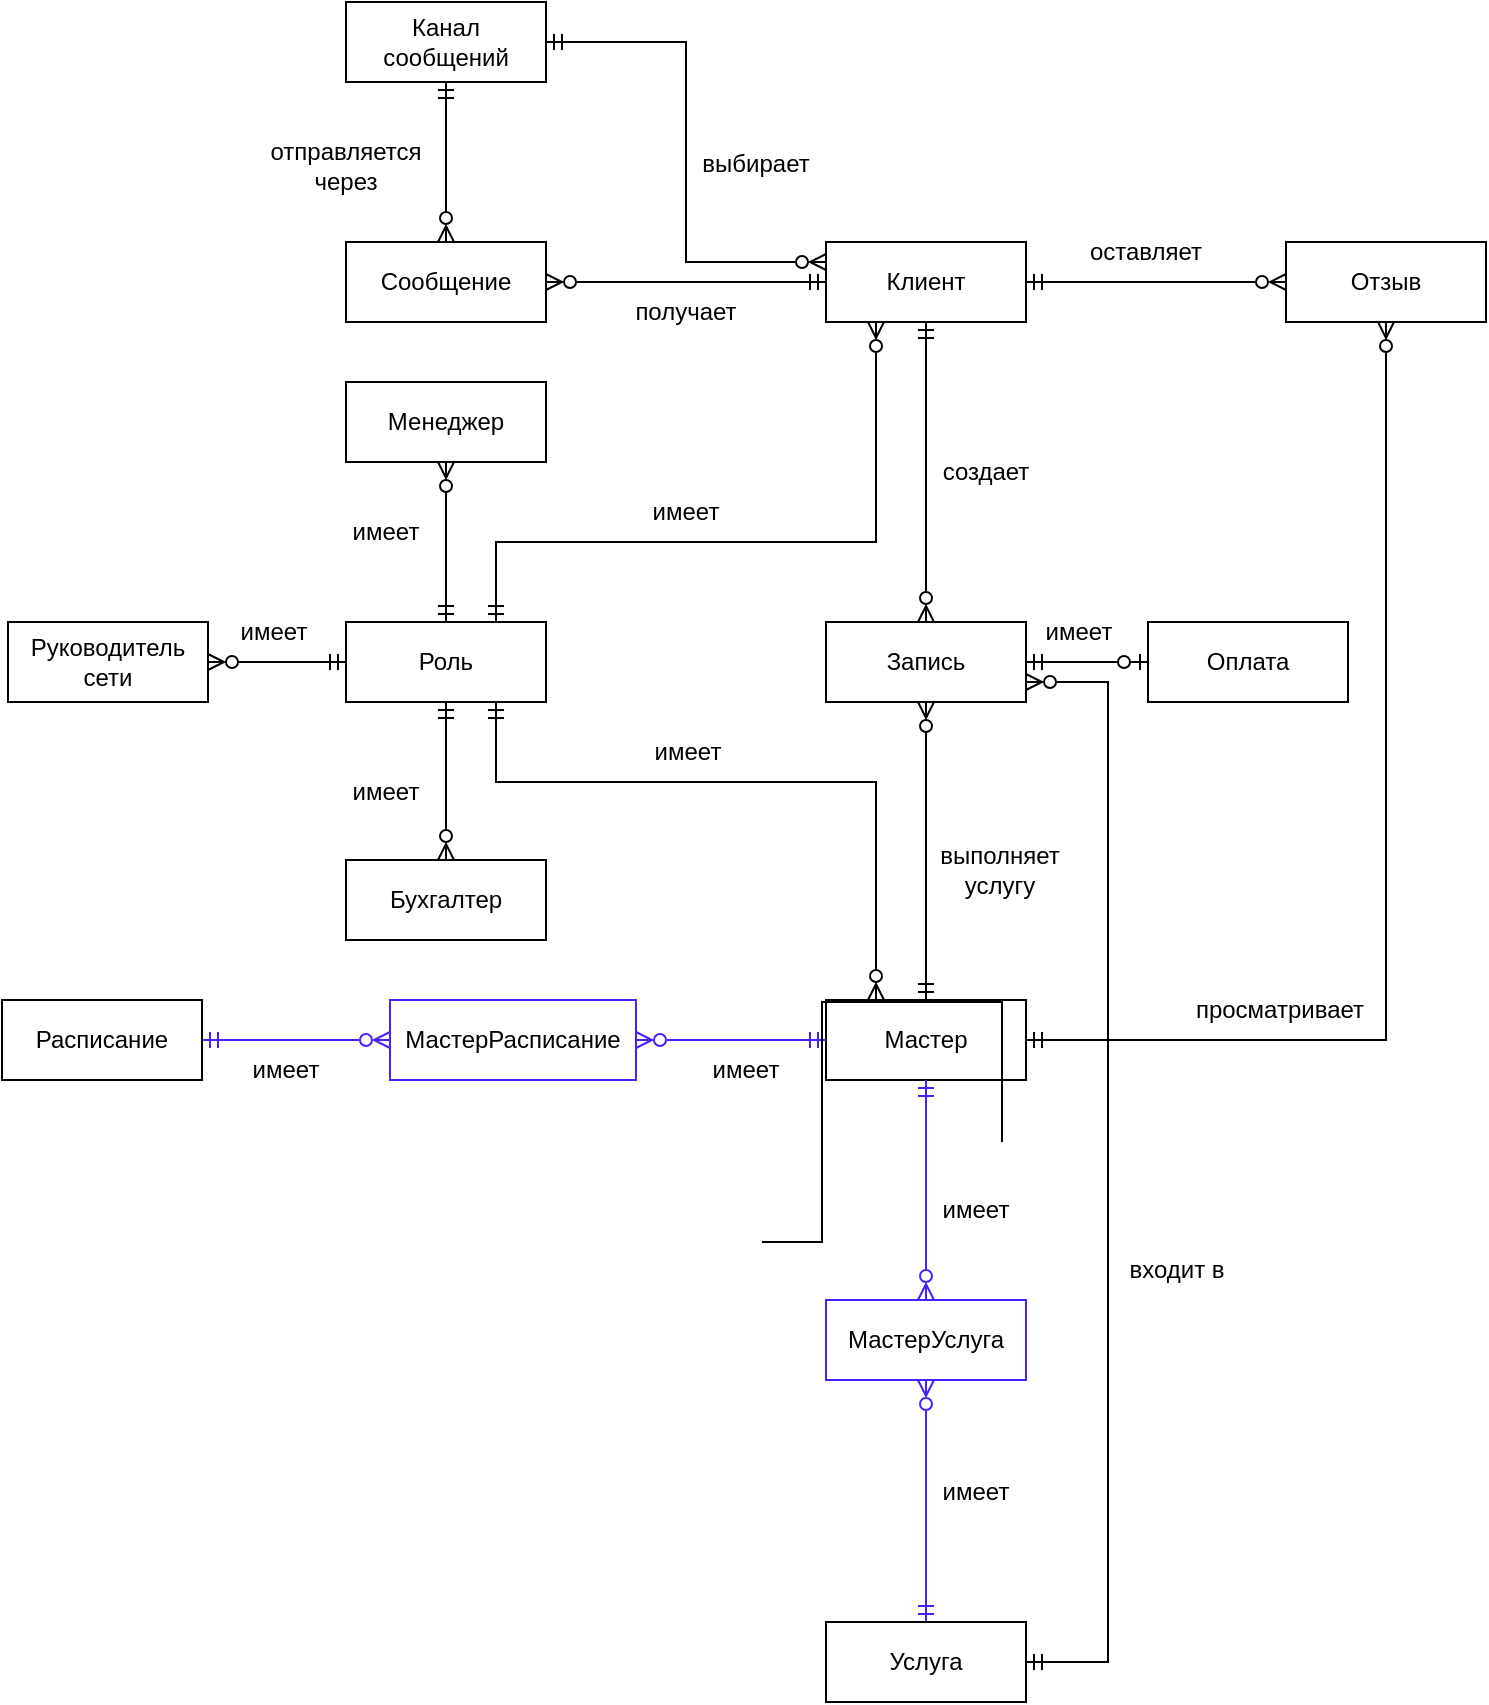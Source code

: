 <mxfile version="28.2.4">
  <diagram name="Страница — 1" id="YUX7DWgcnZGmyURT4JBm">
    <mxGraphModel dx="2066" dy="1152" grid="1" gridSize="10" guides="1" tooltips="1" connect="1" arrows="1" fold="1" page="1" pageScale="1" pageWidth="827" pageHeight="1169" math="0" shadow="0">
      <root>
        <mxCell id="0" />
        <mxCell id="1" parent="0" />
        <mxCell id="yFlfa8_nL1QR6vS2ZH1_-30" value="имеет" style="text;html=1;align=center;verticalAlign=middle;whiteSpace=wrap;rounded=0;" parent="1" vertex="1">
          <mxGeometry x="544" y="420" width="69" height="30" as="geometry" />
        </mxCell>
        <mxCell id="yFlfa8_nL1QR6vS2ZH1_-52" value="имеет" style="text;html=1;align=center;verticalAlign=middle;whiteSpace=wrap;rounded=0;" parent="1" vertex="1">
          <mxGeometry x="146" y="420" width="60" height="30" as="geometry" />
        </mxCell>
        <mxCell id="yFlfa8_nL1QR6vS2ZH1_-14" style="edgeStyle=orthogonalEdgeStyle;rounded=0;orthogonalLoop=1;jettySize=auto;html=1;entryX=0.5;entryY=0;entryDx=0;entryDy=0;startArrow=ERmandOne;startFill=0;endArrow=ERzeroToMany;endFill=0;" parent="1" source="yFlfa8_nL1QR6vS2ZH1_-1" target="yFlfa8_nL1QR6vS2ZH1_-6" edge="1">
          <mxGeometry relative="1" as="geometry" />
        </mxCell>
        <mxCell id="yFlfa8_nL1QR6vS2ZH1_-25" style="edgeStyle=orthogonalEdgeStyle;rounded=0;orthogonalLoop=1;jettySize=auto;html=1;entryX=0;entryY=0.5;entryDx=0;entryDy=0;startArrow=ERmandOne;startFill=0;endArrow=ERzeroToMany;endFill=0;" parent="1" source="yFlfa8_nL1QR6vS2ZH1_-1" target="yFlfa8_nL1QR6vS2ZH1_-13" edge="1">
          <mxGeometry relative="1" as="geometry" />
        </mxCell>
        <mxCell id="yFlfa8_nL1QR6vS2ZH1_-29" style="edgeStyle=orthogonalEdgeStyle;rounded=0;orthogonalLoop=1;jettySize=auto;html=1;entryX=0;entryY=0.5;entryDx=0;entryDy=0;endArrow=ERzeroToOne;endFill=0;startArrow=ERmandOne;startFill=0;exitX=1;exitY=0.5;exitDx=0;exitDy=0;" parent="1" source="yFlfa8_nL1QR6vS2ZH1_-6" target="yFlfa8_nL1QR6vS2ZH1_-7" edge="1">
          <mxGeometry relative="1" as="geometry" />
        </mxCell>
        <mxCell id="yFlfa8_nL1QR6vS2ZH1_-45" style="edgeStyle=orthogonalEdgeStyle;rounded=0;orthogonalLoop=1;jettySize=auto;html=1;exitX=0.25;exitY=1;exitDx=0;exitDy=0;entryX=0.75;entryY=0;entryDx=0;entryDy=0;endArrow=ERmandOne;endFill=0;startArrow=ERzeroToMany;startFill=0;" parent="1" source="yFlfa8_nL1QR6vS2ZH1_-1" target="yFlfa8_nL1QR6vS2ZH1_-8" edge="1">
          <mxGeometry relative="1" as="geometry">
            <Array as="points">
              <mxPoint x="477" y="390" />
              <mxPoint x="287" y="390" />
            </Array>
          </mxGeometry>
        </mxCell>
        <mxCell id="yFlfa8_nL1QR6vS2ZH1_-1" value="Клиент" style="whiteSpace=wrap;html=1;align=center;" parent="1" vertex="1">
          <mxGeometry x="452" y="240" width="100" height="40" as="geometry" />
        </mxCell>
        <mxCell id="yFlfa8_nL1QR6vS2ZH1_-43" style="edgeStyle=orthogonalEdgeStyle;rounded=0;orthogonalLoop=1;jettySize=auto;html=1;exitX=0.5;exitY=1;exitDx=0;exitDy=0;entryX=0.5;entryY=0;entryDx=0;entryDy=0;endArrow=ERmandOne;endFill=0;startArrow=ERzeroToMany;startFill=0;" parent="1" source="yFlfa8_nL1QR6vS2ZH1_-2" target="yFlfa8_nL1QR6vS2ZH1_-8" edge="1">
          <mxGeometry relative="1" as="geometry" />
        </mxCell>
        <mxCell id="yFlfa8_nL1QR6vS2ZH1_-2" value="Менеджер" style="whiteSpace=wrap;html=1;align=center;" parent="1" vertex="1">
          <mxGeometry x="212" y="310" width="100" height="40" as="geometry" />
        </mxCell>
        <mxCell id="yFlfa8_nL1QR6vS2ZH1_-20" style="edgeStyle=orthogonalEdgeStyle;rounded=0;orthogonalLoop=1;jettySize=auto;html=1;entryX=1;entryY=0.5;entryDx=0;entryDy=0;startArrow=ERzeroToMany;startFill=0;endArrow=ERmandOne;endFill=0;strokeColor=#4621FF;exitX=0;exitY=0.5;exitDx=0;exitDy=0;" parent="1" source="yFlfa8_nL1QR6vS2ZH1_-58" target="yFlfa8_nL1QR6vS2ZH1_-12" edge="1">
          <mxGeometry relative="1" as="geometry" />
        </mxCell>
        <mxCell id="yFlfa8_nL1QR6vS2ZH1_-32" style="edgeStyle=orthogonalEdgeStyle;rounded=0;orthogonalLoop=1;jettySize=auto;html=1;exitX=1;exitY=0.5;exitDx=0;exitDy=0;entryX=0.5;entryY=1;entryDx=0;entryDy=0;startArrow=ERmandOne;startFill=0;endArrow=ERzeroToMany;endFill=0;" parent="1" source="yFlfa8_nL1QR6vS2ZH1_-3" target="yFlfa8_nL1QR6vS2ZH1_-13" edge="1">
          <mxGeometry relative="1" as="geometry" />
        </mxCell>
        <mxCell id="yFlfa8_nL1QR6vS2ZH1_-34" style="edgeStyle=orthogonalEdgeStyle;rounded=0;orthogonalLoop=1;jettySize=auto;html=1;exitX=0.5;exitY=1;exitDx=0;exitDy=0;entryX=0.5;entryY=0;entryDx=0;entryDy=0;endArrow=ERmandOne;endFill=0;startArrow=ERzeroToMany;startFill=0;strokeColor=#4621FF;" parent="1" source="yFlfa8_nL1QR6vS2ZH1_-62" target="yFlfa8_nL1QR6vS2ZH1_-9" edge="1">
          <mxGeometry relative="1" as="geometry" />
        </mxCell>
        <mxCell id="yFlfa8_nL1QR6vS2ZH1_-46" style="edgeStyle=orthogonalEdgeStyle;rounded=0;orthogonalLoop=1;jettySize=auto;html=1;exitX=0.25;exitY=0;exitDx=0;exitDy=0;entryX=0.75;entryY=1;entryDx=0;entryDy=0;endArrow=ERmandOne;endFill=0;startArrow=ERzeroToMany;startFill=0;" parent="1" source="yFlfa8_nL1QR6vS2ZH1_-3" target="yFlfa8_nL1QR6vS2ZH1_-8" edge="1">
          <mxGeometry relative="1" as="geometry">
            <Array as="points">
              <mxPoint x="477" y="510" />
              <mxPoint x="287" y="510" />
            </Array>
          </mxGeometry>
        </mxCell>
        <mxCell id="yFlfa8_nL1QR6vS2ZH1_-3" value="Мастер" style="whiteSpace=wrap;html=1;align=center;" parent="1" vertex="1">
          <mxGeometry x="452" y="619" width="100" height="40" as="geometry" />
        </mxCell>
        <mxCell id="yFlfa8_nL1QR6vS2ZH1_-44" style="edgeStyle=orthogonalEdgeStyle;rounded=0;orthogonalLoop=1;jettySize=auto;html=1;exitX=0.5;exitY=0;exitDx=0;exitDy=0;entryX=0.5;entryY=1;entryDx=0;entryDy=0;endArrow=ERmandOne;endFill=0;startArrow=ERzeroToMany;startFill=0;" parent="1" source="yFlfa8_nL1QR6vS2ZH1_-4" target="yFlfa8_nL1QR6vS2ZH1_-8" edge="1">
          <mxGeometry relative="1" as="geometry" />
        </mxCell>
        <mxCell id="yFlfa8_nL1QR6vS2ZH1_-4" value="Бухгалтер" style="whiteSpace=wrap;html=1;align=center;" parent="1" vertex="1">
          <mxGeometry x="212" y="549" width="100" height="40" as="geometry" />
        </mxCell>
        <mxCell id="yFlfa8_nL1QR6vS2ZH1_-51" style="edgeStyle=orthogonalEdgeStyle;rounded=0;orthogonalLoop=1;jettySize=auto;html=1;entryX=0;entryY=0.5;entryDx=0;entryDy=0;startArrow=ERzeroToMany;startFill=0;endArrow=ERmandOne;endFill=0;" parent="1" source="yFlfa8_nL1QR6vS2ZH1_-5" target="yFlfa8_nL1QR6vS2ZH1_-8" edge="1">
          <mxGeometry relative="1" as="geometry" />
        </mxCell>
        <mxCell id="yFlfa8_nL1QR6vS2ZH1_-5" value="Руководитель сети" style="whiteSpace=wrap;html=1;align=center;" parent="1" vertex="1">
          <mxGeometry x="43" y="430" width="100" height="40" as="geometry" />
        </mxCell>
        <mxCell id="yFlfa8_nL1QR6vS2ZH1_-21" style="edgeStyle=orthogonalEdgeStyle;rounded=0;orthogonalLoop=1;jettySize=auto;html=1;startArrow=ERzeroToMany;startFill=0;endArrow=ERmandOne;endFill=0;" parent="1" source="yFlfa8_nL1QR6vS2ZH1_-6" target="yFlfa8_nL1QR6vS2ZH1_-3" edge="1">
          <mxGeometry relative="1" as="geometry" />
        </mxCell>
        <mxCell id="yFlfa8_nL1QR6vS2ZH1_-6" value="Запись" style="whiteSpace=wrap;html=1;align=center;" parent="1" vertex="1">
          <mxGeometry x="452" y="430" width="100" height="40" as="geometry" />
        </mxCell>
        <mxCell id="yFlfa8_nL1QR6vS2ZH1_-7" value="Оплата" style="whiteSpace=wrap;html=1;align=center;" parent="1" vertex="1">
          <mxGeometry x="613" y="430" width="100" height="40" as="geometry" />
        </mxCell>
        <mxCell id="yFlfa8_nL1QR6vS2ZH1_-8" value="Роль" style="whiteSpace=wrap;html=1;align=center;" parent="1" vertex="1">
          <mxGeometry x="212" y="430" width="100" height="40" as="geometry" />
        </mxCell>
        <mxCell id="yFlfa8_nL1QR6vS2ZH1_-55" style="edgeStyle=orthogonalEdgeStyle;rounded=0;orthogonalLoop=1;jettySize=auto;html=1;exitX=1;exitY=0.5;exitDx=0;exitDy=0;entryX=1;entryY=0.75;entryDx=0;entryDy=0;endArrow=ERzeroToMany;endFill=0;startArrow=ERmandOne;startFill=0;" parent="1" source="yFlfa8_nL1QR6vS2ZH1_-9" target="yFlfa8_nL1QR6vS2ZH1_-6" edge="1">
          <mxGeometry relative="1" as="geometry">
            <Array as="points">
              <mxPoint x="593" y="950" />
              <mxPoint x="593" y="460" />
            </Array>
          </mxGeometry>
        </mxCell>
        <mxCell id="yFlfa8_nL1QR6vS2ZH1_-9" value="Услуга" style="whiteSpace=wrap;html=1;align=center;" parent="1" vertex="1">
          <mxGeometry x="452" y="930" width="100" height="40" as="geometry" />
        </mxCell>
        <mxCell id="yFlfa8_nL1QR6vS2ZH1_-41" style="edgeStyle=orthogonalEdgeStyle;rounded=0;orthogonalLoop=1;jettySize=auto;html=1;exitX=1;exitY=0.5;exitDx=0;exitDy=0;entryX=0;entryY=0.25;entryDx=0;entryDy=0;startArrow=ERmandOne;startFill=0;endArrow=ERzeroToMany;endFill=0;strokeColor=#000000;" parent="1" source="yFlfa8_nL1QR6vS2ZH1_-10" target="yFlfa8_nL1QR6vS2ZH1_-1" edge="1">
          <mxGeometry relative="1" as="geometry" />
        </mxCell>
        <mxCell id="yFlfa8_nL1QR6vS2ZH1_-10" value="Канал сообщений" style="whiteSpace=wrap;html=1;align=center;" parent="1" vertex="1">
          <mxGeometry x="212" y="120" width="100" height="40" as="geometry" />
        </mxCell>
        <mxCell id="yFlfa8_nL1QR6vS2ZH1_-36" style="edgeStyle=orthogonalEdgeStyle;rounded=0;orthogonalLoop=1;jettySize=auto;html=1;exitX=0.5;exitY=0;exitDx=0;exitDy=0;entryX=0.5;entryY=1;entryDx=0;entryDy=0;endArrow=ERmandOne;endFill=0;startArrow=ERzeroToMany;startFill=0;" parent="1" source="yFlfa8_nL1QR6vS2ZH1_-11" target="yFlfa8_nL1QR6vS2ZH1_-10" edge="1">
          <mxGeometry relative="1" as="geometry" />
        </mxCell>
        <mxCell id="yFlfa8_nL1QR6vS2ZH1_-39" style="edgeStyle=orthogonalEdgeStyle;rounded=0;orthogonalLoop=1;jettySize=auto;html=1;exitX=1;exitY=0.5;exitDx=0;exitDy=0;entryX=0;entryY=0.5;entryDx=0;entryDy=0;startArrow=ERzeroToMany;startFill=0;endArrow=ERmandOne;endFill=0;" parent="1" source="yFlfa8_nL1QR6vS2ZH1_-11" target="yFlfa8_nL1QR6vS2ZH1_-1" edge="1">
          <mxGeometry relative="1" as="geometry" />
        </mxCell>
        <mxCell id="yFlfa8_nL1QR6vS2ZH1_-11" value="Сообщение" style="whiteSpace=wrap;html=1;align=center;" parent="1" vertex="1">
          <mxGeometry x="212" y="240" width="100" height="40" as="geometry" />
        </mxCell>
        <mxCell id="yFlfa8_nL1QR6vS2ZH1_-12" value="Расписание" style="whiteSpace=wrap;html=1;align=center;" parent="1" vertex="1">
          <mxGeometry x="40" y="619" width="100" height="40" as="geometry" />
        </mxCell>
        <mxCell id="yFlfa8_nL1QR6vS2ZH1_-13" value="Отзыв" style="whiteSpace=wrap;html=1;align=center;" parent="1" vertex="1">
          <mxGeometry x="682" y="240" width="100" height="40" as="geometry" />
        </mxCell>
        <mxCell id="yFlfa8_nL1QR6vS2ZH1_-15" value="создает" style="text;html=1;align=center;verticalAlign=middle;whiteSpace=wrap;rounded=0;" parent="1" vertex="1">
          <mxGeometry x="502" y="340" width="60" height="30" as="geometry" />
        </mxCell>
        <mxCell id="yFlfa8_nL1QR6vS2ZH1_-19" value="имеет" style="text;html=1;align=center;verticalAlign=middle;whiteSpace=wrap;rounded=0;" parent="1" vertex="1">
          <mxGeometry x="382" y="639" width="60" height="30" as="geometry" />
        </mxCell>
        <mxCell id="yFlfa8_nL1QR6vS2ZH1_-24" value="выполняет услугу" style="text;html=1;align=center;verticalAlign=middle;whiteSpace=wrap;rounded=0;" parent="1" vertex="1">
          <mxGeometry x="509" y="539" width="60" height="30" as="geometry" />
        </mxCell>
        <mxCell id="yFlfa8_nL1QR6vS2ZH1_-27" value="оставляет" style="text;html=1;align=center;verticalAlign=middle;whiteSpace=wrap;rounded=0;" parent="1" vertex="1">
          <mxGeometry x="582" y="230" width="60" height="30" as="geometry" />
        </mxCell>
        <mxCell id="yFlfa8_nL1QR6vS2ZH1_-33" value="просматривает" style="text;html=1;align=center;verticalAlign=middle;whiteSpace=wrap;rounded=0;" parent="1" vertex="1">
          <mxGeometry x="629" y="609" width="100" height="30" as="geometry" />
        </mxCell>
        <mxCell id="yFlfa8_nL1QR6vS2ZH1_-35" value="имеет" style="text;html=1;align=center;verticalAlign=middle;whiteSpace=wrap;rounded=0;" parent="1" vertex="1">
          <mxGeometry x="502" y="709" width="50" height="30" as="geometry" />
        </mxCell>
        <mxCell id="yFlfa8_nL1QR6vS2ZH1_-37" value="отправляется через" style="text;html=1;align=center;verticalAlign=middle;whiteSpace=wrap;rounded=0;" parent="1" vertex="1">
          <mxGeometry x="162" y="187" width="100" height="30" as="geometry" />
        </mxCell>
        <mxCell id="yFlfa8_nL1QR6vS2ZH1_-40" value="получает" style="text;html=1;align=center;verticalAlign=middle;whiteSpace=wrap;rounded=0;" parent="1" vertex="1">
          <mxGeometry x="352" y="260" width="60" height="30" as="geometry" />
        </mxCell>
        <mxCell id="yFlfa8_nL1QR6vS2ZH1_-42" value="выбирает" style="text;html=1;align=center;verticalAlign=middle;whiteSpace=wrap;rounded=0;" parent="1" vertex="1">
          <mxGeometry x="382" y="186" width="70" height="30" as="geometry" />
        </mxCell>
        <mxCell id="yFlfa8_nL1QR6vS2ZH1_-47" value="имеет" style="text;html=1;align=center;verticalAlign=middle;whiteSpace=wrap;rounded=0;" parent="1" vertex="1">
          <mxGeometry x="202" y="500" width="60" height="30" as="geometry" />
        </mxCell>
        <mxCell id="yFlfa8_nL1QR6vS2ZH1_-48" value="имеет" style="text;html=1;align=center;verticalAlign=middle;whiteSpace=wrap;rounded=0;" parent="1" vertex="1">
          <mxGeometry x="202" y="370" width="60" height="30" as="geometry" />
        </mxCell>
        <mxCell id="yFlfa8_nL1QR6vS2ZH1_-49" value="имеет" style="text;html=1;align=center;verticalAlign=middle;whiteSpace=wrap;rounded=0;" parent="1" vertex="1">
          <mxGeometry x="352" y="360" width="60" height="30" as="geometry" />
        </mxCell>
        <mxCell id="yFlfa8_nL1QR6vS2ZH1_-50" value="имеет" style="text;html=1;align=center;verticalAlign=middle;whiteSpace=wrap;rounded=0;" parent="1" vertex="1">
          <mxGeometry x="353" y="480" width="60" height="30" as="geometry" />
        </mxCell>
        <mxCell id="yFlfa8_nL1QR6vS2ZH1_-56" value="входит в" style="text;html=1;align=center;verticalAlign=middle;whiteSpace=wrap;rounded=0;" parent="1" vertex="1">
          <mxGeometry x="593" y="739" width="69" height="30" as="geometry" />
        </mxCell>
        <mxCell id="yFlfa8_nL1QR6vS2ZH1_-60" style="edgeStyle=orthogonalEdgeStyle;rounded=0;orthogonalLoop=1;jettySize=auto;html=1;exitX=1;exitY=0.5;exitDx=0;exitDy=0;entryX=0;entryY=0.5;entryDx=0;entryDy=0;startArrow=ERzeroToMany;startFill=0;endArrow=ERmandOne;endFill=0;strokeColor=#4621FF;" parent="1" source="yFlfa8_nL1QR6vS2ZH1_-58" target="yFlfa8_nL1QR6vS2ZH1_-3" edge="1">
          <mxGeometry relative="1" as="geometry" />
        </mxCell>
        <mxCell id="yFlfa8_nL1QR6vS2ZH1_-58" value="МастерРасписание" style="whiteSpace=wrap;html=1;align=center;strokeColor=#4621FF;" parent="1" vertex="1">
          <mxGeometry x="234" y="619" width="123" height="40" as="geometry" />
        </mxCell>
        <mxCell id="yFlfa8_nL1QR6vS2ZH1_-61" value="имеет" style="text;html=1;align=center;verticalAlign=middle;whiteSpace=wrap;rounded=0;" parent="1" vertex="1">
          <mxGeometry x="152" y="639" width="60" height="30" as="geometry" />
        </mxCell>
        <mxCell id="yFlfa8_nL1QR6vS2ZH1_-63" style="edgeStyle=orthogonalEdgeStyle;rounded=0;orthogonalLoop=1;jettySize=auto;html=1;exitX=0.5;exitY=0;exitDx=0;exitDy=0;entryX=0.5;entryY=1;entryDx=0;entryDy=0;startArrow=ERzeroToMany;startFill=0;endArrow=ERmandOne;endFill=0;strokeColor=#4621FF;" parent="1" source="yFlfa8_nL1QR6vS2ZH1_-62" target="yFlfa8_nL1QR6vS2ZH1_-3" edge="1">
          <mxGeometry relative="1" as="geometry">
            <mxPoint x="503" y="670" as="targetPoint" />
          </mxGeometry>
        </mxCell>
        <mxCell id="yFlfa8_nL1QR6vS2ZH1_-62" value="МастерУслуга" style="whiteSpace=wrap;html=1;align=center;strokeColor=#4621FF;" parent="1" vertex="1">
          <mxGeometry x="452" y="769" width="100" height="40" as="geometry" />
        </mxCell>
        <mxCell id="yFlfa8_nL1QR6vS2ZH1_-64" value="имеет" style="text;html=1;align=center;verticalAlign=middle;whiteSpace=wrap;rounded=0;" parent="1" vertex="1">
          <mxGeometry x="502" y="850" width="50" height="30" as="geometry" />
        </mxCell>
        <mxCell id="yFlfa8_nL1QR6vS2ZH1_-66" style="edgeStyle=orthogonalEdgeStyle;rounded=0;orthogonalLoop=1;jettySize=auto;html=1;exitX=0;exitY=0.5;exitDx=0;exitDy=0;entryX=1;entryY=0.5;entryDx=0;entryDy=0;endArrow=none;endFill=0;" parent="1" source="yFlfa8_nL1QR6vS2ZH1_-68" edge="1">
          <mxGeometry relative="1" as="geometry">
            <Array as="points">
              <mxPoint x="450" y="521" />
              <mxPoint x="450" y="740" />
            </Array>
            <mxPoint x="420" y="740" as="targetPoint" />
          </mxGeometry>
        </mxCell>
        <mxCell id="yFlfa8_nL1QR6vS2ZH1_-69" style="edgeStyle=orthogonalEdgeStyle;rounded=0;orthogonalLoop=1;jettySize=auto;html=1;exitX=0;exitY=0.5;exitDx=0;exitDy=0;entryX=1;entryY=0.5;entryDx=0;entryDy=0;endArrow=none;endFill=0;" parent="1" source="yFlfa8_nL1QR6vS2ZH1_-72" edge="1">
          <mxGeometry relative="1" as="geometry">
            <mxPoint x="420" y="740" as="targetPoint" />
            <mxPoint x="540" y="690" as="sourcePoint" />
            <Array as="points">
              <mxPoint x="450" y="620" />
              <mxPoint x="450" y="740" />
            </Array>
          </mxGeometry>
        </mxCell>
        <mxCell id="yFlfa8_nL1QR6vS2ZH1_-73" style="edgeStyle=orthogonalEdgeStyle;rounded=0;orthogonalLoop=1;jettySize=auto;html=1;exitX=0;exitY=0.5;exitDx=0;exitDy=0;entryX=1;entryY=0.5;entryDx=0;entryDy=0;endArrow=none;endFill=0;" parent="1" source="yFlfa8_nL1QR6vS2ZH1_-75" edge="1">
          <mxGeometry relative="1" as="geometry">
            <Array as="points">
              <mxPoint x="450" y="700" />
              <mxPoint x="450" y="740" />
            </Array>
            <mxPoint x="420" y="740" as="targetPoint" />
          </mxGeometry>
        </mxCell>
        <mxCell id="yFlfa8_nL1QR6vS2ZH1_-76" style="edgeStyle=orthogonalEdgeStyle;rounded=0;orthogonalLoop=1;jettySize=auto;html=1;exitX=0;exitY=0.5;exitDx=0;exitDy=0;entryX=1;entryY=0.5;entryDx=0;entryDy=0;endArrow=none;endFill=0;" parent="1" source="yFlfa8_nL1QR6vS2ZH1_-77" edge="1">
          <mxGeometry relative="1" as="geometry">
            <mxPoint x="420" y="740" as="targetPoint" />
            <Array as="points">
              <mxPoint x="450" y="780" />
              <mxPoint x="450" y="740" />
            </Array>
          </mxGeometry>
        </mxCell>
        <mxCell id="yFlfa8_nL1QR6vS2ZH1_-78" style="edgeStyle=orthogonalEdgeStyle;rounded=0;orthogonalLoop=1;jettySize=auto;html=1;exitX=0;exitY=0.5;exitDx=0;exitDy=0;entryX=1;entryY=0.5;entryDx=0;entryDy=0;endArrow=none;endFill=0;" parent="1" source="yFlfa8_nL1QR6vS2ZH1_-79" edge="1">
          <mxGeometry relative="1" as="geometry">
            <mxPoint x="420" y="740" as="targetPoint" />
            <Array as="points">
              <mxPoint x="450" y="860" />
              <mxPoint x="450" y="740" />
            </Array>
          </mxGeometry>
        </mxCell>
        <mxCell id="yFlfa8_nL1QR6vS2ZH1_-80" style="edgeStyle=orthogonalEdgeStyle;rounded=0;orthogonalLoop=1;jettySize=auto;html=1;exitX=0;exitY=0.5;exitDx=0;exitDy=0;entryX=1;entryY=0.5;entryDx=0;entryDy=0;endArrow=none;endFill=0;" parent="1" source="yFlfa8_nL1QR6vS2ZH1_-83" edge="1">
          <mxGeometry relative="1" as="geometry">
            <Array as="points">
              <mxPoint x="450" y="940" />
              <mxPoint x="450" y="740" />
            </Array>
            <mxPoint x="420" y="740" as="targetPoint" />
          </mxGeometry>
        </mxCell>
      </root>
    </mxGraphModel>
  </diagram>
</mxfile>
